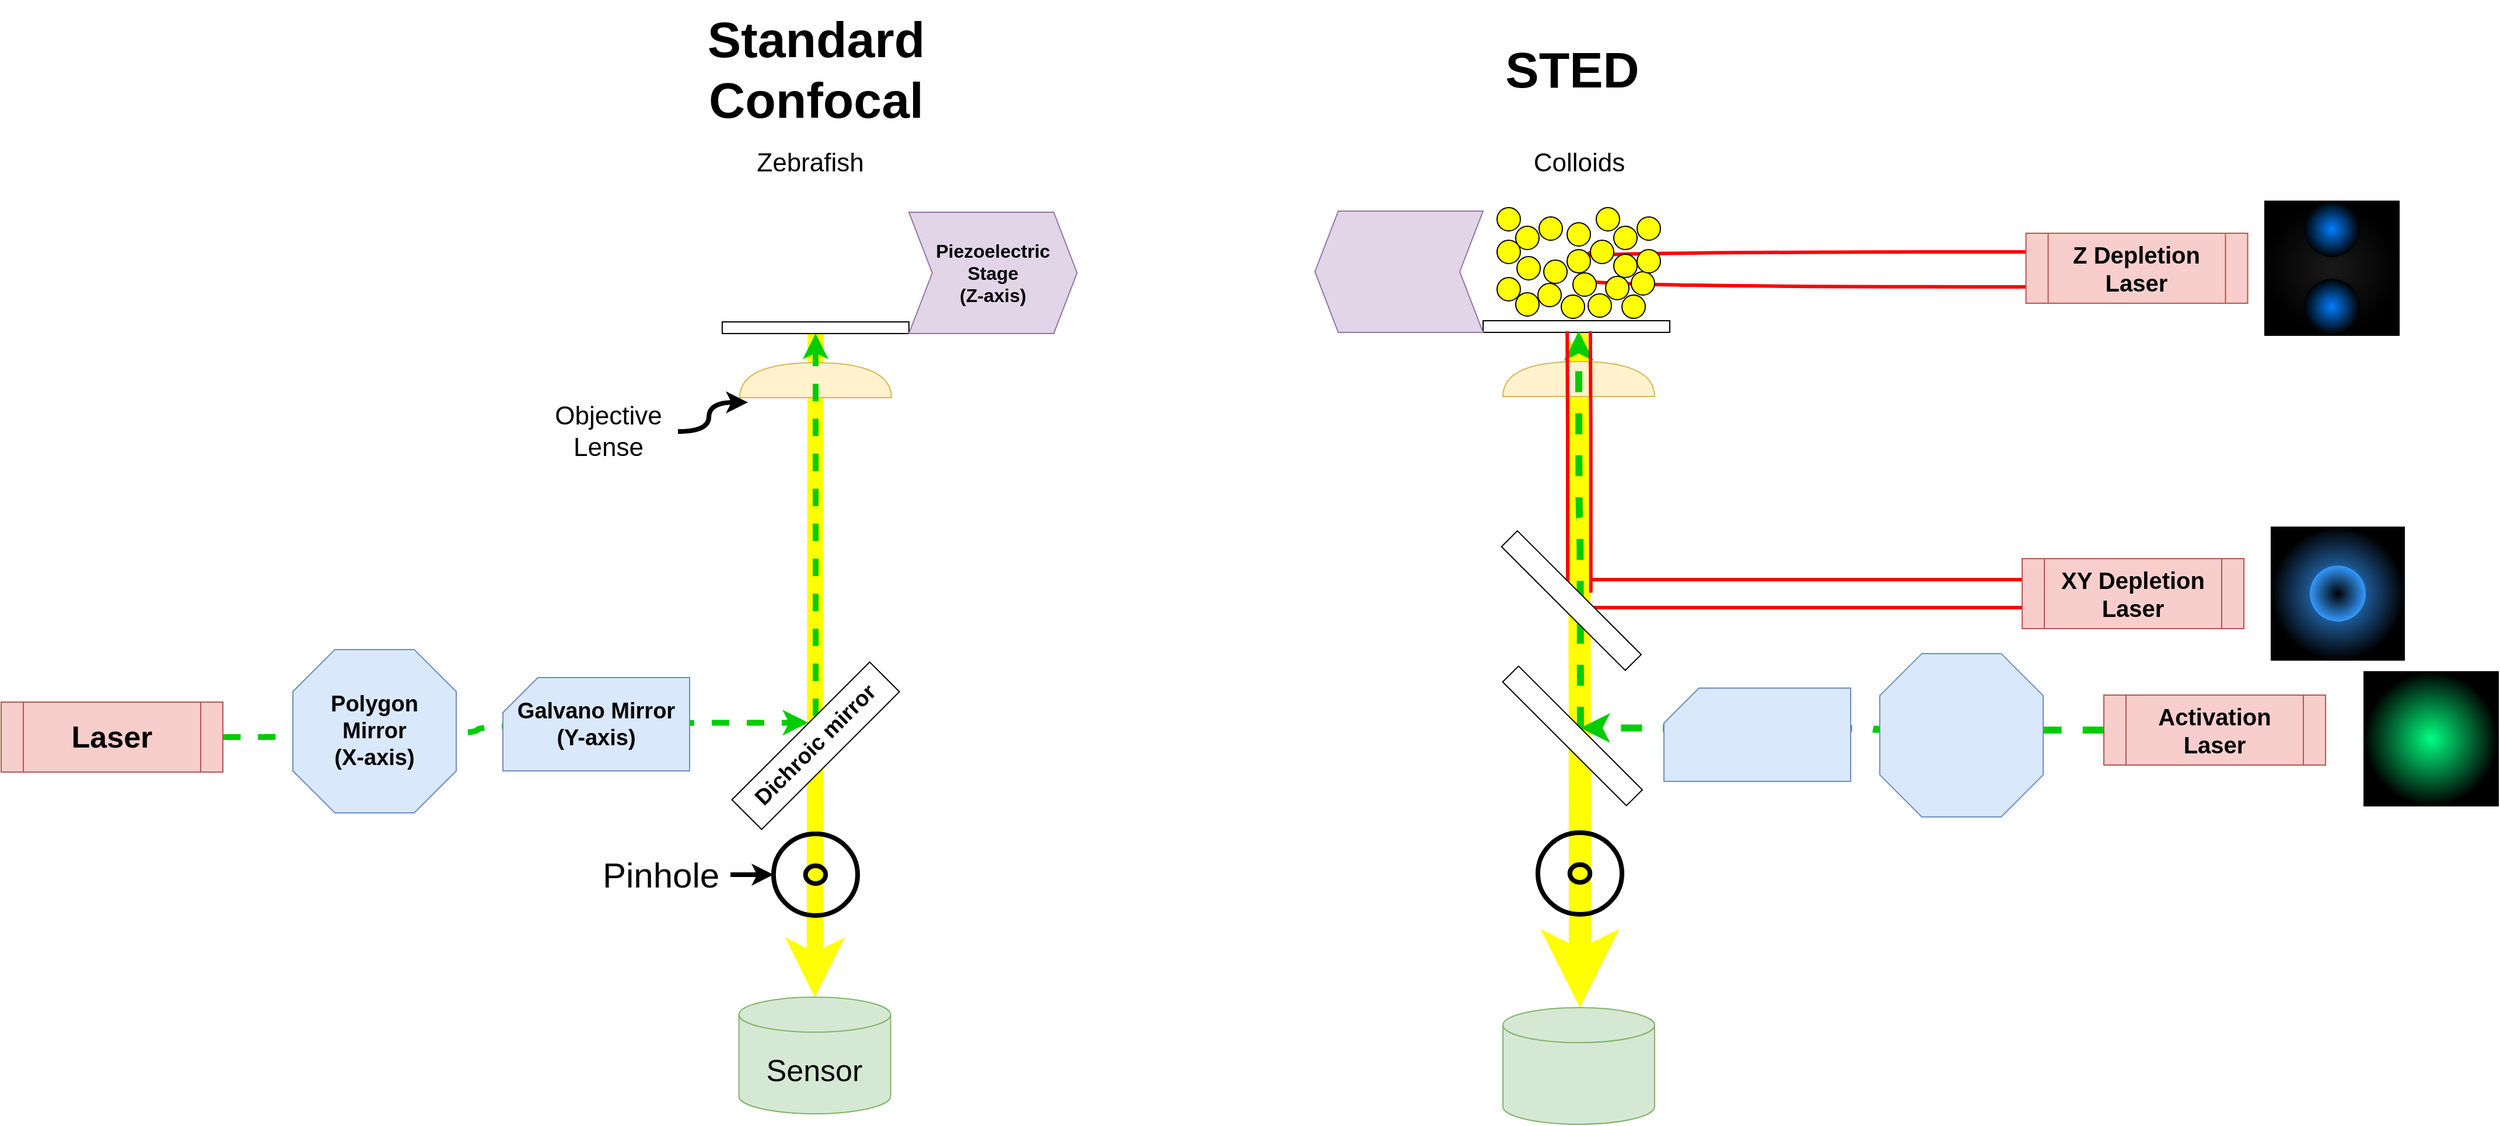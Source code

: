 <mxfile version="21.0.2" type="github">
  <diagram name="Page-1" id="rfTB88PtztDD6QiXPqUX">
    <mxGraphModel dx="2390" dy="2278" grid="1" gridSize="10" guides="1" tooltips="1" connect="1" arrows="1" fold="1" page="1" pageScale="1" pageWidth="850" pageHeight="1100" math="0" shadow="0">
      <root>
        <mxCell id="0" />
        <mxCell id="1" parent="0" />
        <mxCell id="zdLp4twTZFmAa2jSE-gs-46" style="edgeStyle=orthogonalEdgeStyle;curved=1;orthogonalLoop=1;jettySize=auto;html=1;strokeColor=#FF0000;strokeWidth=3;fontSize=26;endArrow=classic;endFill=1;shape=link;endSize=2;width=22;startSize=2;" parent="1" source="zdLp4twTZFmAa2jSE-gs-40" edge="1">
          <mxGeometry relative="1" as="geometry">
            <mxPoint x="1372" y="354" as="targetPoint" />
          </mxGeometry>
        </mxCell>
        <mxCell id="2qLwpXiGVFQXro_hTRAZ-9" style="edgeStyle=orthogonalEdgeStyle;curved=1;orthogonalLoop=1;jettySize=auto;html=1;strokeColor=#FF0000;strokeWidth=3;fontSize=26;endArrow=classic;endFill=1;" edge="1" parent="1" source="2qLwpXiGVFQXro_hTRAZ-7">
          <mxGeometry relative="1" as="geometry">
            <mxPoint x="1375.26" y="75" as="targetPoint" />
            <mxPoint x="1755" y="75" as="sourcePoint" />
            <Array as="points">
              <mxPoint x="1375" y="91" />
            </Array>
          </mxGeometry>
        </mxCell>
        <mxCell id="2qLwpXiGVFQXro_hTRAZ-6" style="edgeStyle=orthogonalEdgeStyle;curved=1;orthogonalLoop=1;jettySize=auto;html=1;strokeColor=#FF0000;strokeWidth=3;fontSize=26;endArrow=classic;endFill=1;" edge="1" parent="1" source="2qLwpXiGVFQXro_hTRAZ-7">
          <mxGeometry relative="1" as="geometry">
            <mxPoint x="1375.26" y="75" as="targetPoint" />
            <Array as="points">
              <mxPoint x="1375" y="61" />
            </Array>
          </mxGeometry>
        </mxCell>
        <mxCell id="zdLp4twTZFmAa2jSE-gs-45" style="edgeStyle=orthogonalEdgeStyle;curved=1;orthogonalLoop=1;jettySize=auto;html=1;strokeColor=#FFFF00;strokeWidth=19;fontSize=26;endArrow=classic;endFill=1;entryX=0.5;entryY=0;entryDx=0;entryDy=0;entryPerimeter=0;" parent="1" target="zdLp4twTZFmAa2jSE-gs-36" edge="1">
          <mxGeometry relative="1" as="geometry">
            <mxPoint x="1370" y="130" as="sourcePoint" />
            <mxPoint x="1373" y="669" as="targetPoint" />
            <Array as="points">
              <mxPoint x="1373" y="130" />
              <mxPoint x="1373" y="709" />
            </Array>
          </mxGeometry>
        </mxCell>
        <mxCell id="zdLp4twTZFmAa2jSE-gs-26" style="edgeStyle=orthogonalEdgeStyle;curved=1;orthogonalLoop=1;jettySize=auto;html=1;strokeColor=#FFFF00;strokeWidth=14;fontSize=26;endArrow=classic;endFill=1;" parent="1" source="zdLp4twTZFmAa2jSE-gs-3" target="zdLp4twTZFmAa2jSE-gs-25" edge="1">
          <mxGeometry relative="1" as="geometry" />
        </mxCell>
        <mxCell id="zdLp4twTZFmAa2jSE-gs-3" value="" style="rounded=0;whiteSpace=wrap;html=1;fontSize=19;fontStyle=1" parent="1" vertex="1">
          <mxGeometry x="637.95" y="121" width="160" height="10" as="geometry" />
        </mxCell>
        <mxCell id="zdLp4twTZFmAa2jSE-gs-4" value="" style="shape=or;whiteSpace=wrap;html=1;rotation=-90;fontSize=19;fontStyle=1;fillColor=#fff2cc;strokeColor=#d6b656;" parent="1" vertex="1">
          <mxGeometry x="702.95" y="106" width="30" height="130" as="geometry" />
        </mxCell>
        <mxCell id="zdLp4twTZFmAa2jSE-gs-24" style="edgeStyle=orthogonalEdgeStyle;curved=1;orthogonalLoop=1;jettySize=auto;html=1;entryX=0.5;entryY=1;entryDx=0;entryDy=0;strokeColor=#00CC00;strokeWidth=5;fontSize=26;endArrow=classic;endFill=1;dashed=1;" parent="1" source="zdLp4twTZFmAa2jSE-gs-9" target="zdLp4twTZFmAa2jSE-gs-3" edge="1">
          <mxGeometry relative="1" as="geometry" />
        </mxCell>
        <mxCell id="zdLp4twTZFmAa2jSE-gs-9" value="Dichroic mirror" style="rounded=0;whiteSpace=wrap;html=1;rotation=-45;fontSize=19;fontStyle=1" parent="1" vertex="1">
          <mxGeometry x="634.54" y="466.45" width="166.97" height="36" as="geometry" />
        </mxCell>
        <mxCell id="zdLp4twTZFmAa2jSE-gs-23" style="edgeStyle=orthogonalEdgeStyle;orthogonalLoop=1;jettySize=auto;html=1;entryX=0.557;entryY=-0.012;entryDx=0;entryDy=0;fontSize=26;strokeColor=#00CC00;strokeWidth=5;curved=1;endArrow=classic;endFill=1;entryPerimeter=0;dashed=1;" parent="1" source="zdLp4twTZFmAa2jSE-gs-12" target="zdLp4twTZFmAa2jSE-gs-9" edge="1">
          <mxGeometry relative="1" as="geometry" />
        </mxCell>
        <mxCell id="zdLp4twTZFmAa2jSE-gs-12" value="Laser" style="shape=process;whiteSpace=wrap;html=1;backgroundOutline=1;fontSize=26;fontStyle=1;fillColor=#f8cecc;strokeColor=#b85450;" parent="1" vertex="1">
          <mxGeometry x="20" y="447" width="190" height="60" as="geometry" />
        </mxCell>
        <mxCell id="zdLp4twTZFmAa2jSE-gs-15" value="Polygon &lt;br&gt;Mirror&lt;br style=&quot;font-size: 19px;&quot;&gt;(X-axis)" style="whiteSpace=wrap;html=1;shape=mxgraph.basic.octagon2;align=center;verticalAlign=middle;dx=18;fontSize=19;fontStyle=1;fillColor=#dae8fc;strokeColor=#6c8ebf;" parent="1" vertex="1">
          <mxGeometry x="270" y="402" width="140" height="140" as="geometry" />
        </mxCell>
        <mxCell id="zdLp4twTZFmAa2jSE-gs-21" value="Galvano Mirror&lt;br&gt;(Y-axis)" style="shape=card;whiteSpace=wrap;html=1;fontSize=19;fontStyle=1;fillColor=#dae8fc;strokeColor=#6c8ebf;" parent="1" vertex="1">
          <mxGeometry x="450" y="426" width="160" height="80" as="geometry" />
        </mxCell>
        <mxCell id="zdLp4twTZFmAa2jSE-gs-25" value="Sensor" style="shape=cylinder3;whiteSpace=wrap;html=1;boundedLbl=1;backgroundOutline=1;size=15;fontSize=26;fillColor=#d5e8d4;strokeColor=#82b366;" parent="1" vertex="1">
          <mxGeometry x="652.28" y="700" width="129.97" height="100" as="geometry" />
        </mxCell>
        <mxCell id="zdLp4twTZFmAa2jSE-gs-28" value="" style="verticalLabelPosition=bottom;verticalAlign=top;html=1;shape=mxgraph.basic.donut;dx=27.4;strokeWidth=4;fontSize=26;fillColor=none;" parent="1" vertex="1">
          <mxGeometry x="681.92" y="560" width="72.05" height="70" as="geometry" />
        </mxCell>
        <mxCell id="zdLp4twTZFmAa2jSE-gs-31" value="" style="rounded=0;whiteSpace=wrap;html=1;fontSize=19;fontStyle=1" parent="1" vertex="1">
          <mxGeometry x="1290" y="120" width="160" height="10" as="geometry" />
        </mxCell>
        <mxCell id="zdLp4twTZFmAa2jSE-gs-32" value="" style="shape=or;whiteSpace=wrap;html=1;rotation=-90;fontSize=19;fontStyle=1;fillColor=#fff2cc;strokeColor=#d6b656;" parent="1" vertex="1">
          <mxGeometry x="1357" y="105" width="30" height="130" as="geometry" />
        </mxCell>
        <mxCell id="zdLp4twTZFmAa2jSE-gs-42" style="edgeStyle=orthogonalEdgeStyle;curved=1;orthogonalLoop=1;jettySize=auto;html=1;exitX=0.5;exitY=0;exitDx=0;exitDy=0;strokeColor=#00CC00;strokeWidth=6;fontSize=26;endArrow=classic;endFill=1;dashed=1;" parent="1" source="zdLp4twTZFmAa2jSE-gs-35" edge="1">
          <mxGeometry relative="1" as="geometry">
            <mxPoint x="1372" y="129" as="targetPoint" />
            <Array as="points">
              <mxPoint x="1373" y="289" />
              <mxPoint x="1372" y="289" />
            </Array>
          </mxGeometry>
        </mxCell>
        <mxCell id="zdLp4twTZFmAa2jSE-gs-36" value="" style="shape=cylinder3;whiteSpace=wrap;html=1;boundedLbl=1;backgroundOutline=1;size=15;fontSize=26;fillColor=#d5e8d4;strokeColor=#82b366;" parent="1" vertex="1">
          <mxGeometry x="1307.02" y="709" width="129.97" height="100" as="geometry" />
        </mxCell>
        <mxCell id="zdLp4twTZFmAa2jSE-gs-37" value="" style="verticalLabelPosition=bottom;verticalAlign=top;html=1;shape=mxgraph.basic.donut;dx=27.4;strokeWidth=4;fontSize=26;fillColor=none;" parent="1" vertex="1">
          <mxGeometry x="1336.97" y="559" width="72.05" height="70" as="geometry" />
        </mxCell>
        <mxCell id="zdLp4twTZFmAa2jSE-gs-47" style="edgeStyle=orthogonalEdgeStyle;shape=link;curved=1;orthogonalLoop=1;jettySize=auto;html=1;exitX=0.5;exitY=0;exitDx=0;exitDy=0;strokeColor=#FF0000;strokeWidth=3;fontSize=26;endArrow=classic;endFill=1;endSize=2;startSize=2;width=17.84;" parent="1" source="zdLp4twTZFmAa2jSE-gs-38" edge="1">
          <mxGeometry relative="1" as="geometry">
            <mxPoint x="1372" y="129" as="targetPoint" />
          </mxGeometry>
        </mxCell>
        <mxCell id="zdLp4twTZFmAa2jSE-gs-38" value="" style="rounded=0;whiteSpace=wrap;html=1;rotation=-45;fontSize=19;fontStyle=1;flipH=1;flipV=1;direction=south;" parent="1" vertex="1">
          <mxGeometry x="1356" y="285" width="19.26" height="150" as="geometry" />
        </mxCell>
        <mxCell id="zdLp4twTZFmAa2jSE-gs-41" style="edgeStyle=orthogonalEdgeStyle;curved=1;orthogonalLoop=1;jettySize=auto;html=1;entryX=0.5;entryY=0;entryDx=0;entryDy=0;strokeColor=#00CC00;strokeWidth=6;fontSize=26;endArrow=classic;endFill=1;dashed=1;" parent="1" source="zdLp4twTZFmAa2jSE-gs-39" target="zdLp4twTZFmAa2jSE-gs-35" edge="1">
          <mxGeometry relative="1" as="geometry" />
        </mxCell>
        <mxCell id="zdLp4twTZFmAa2jSE-gs-39" value="Activation&lt;br style=&quot;font-size: 20px;&quot;&gt;Laser" style="shape=process;whiteSpace=wrap;html=1;backgroundOutline=1;fontSize=20;fontStyle=1;fillColor=#f8cecc;strokeColor=#b85450;" parent="1" vertex="1">
          <mxGeometry x="1822" y="441" width="190" height="60" as="geometry" />
        </mxCell>
        <mxCell id="zdLp4twTZFmAa2jSE-gs-40" value="XY Depletion&lt;br style=&quot;font-size: 20px;&quot;&gt;Laser" style="shape=process;whiteSpace=wrap;html=1;backgroundOutline=1;fontSize=20;fontStyle=1;fillColor=#f8cecc;strokeColor=#b85450;" parent="1" vertex="1">
          <mxGeometry x="1752" y="324" width="190" height="60" as="geometry" />
        </mxCell>
        <mxCell id="zdLp4twTZFmAa2jSE-gs-35" value="" style="rounded=0;whiteSpace=wrap;html=1;rotation=-45;fontSize=19;fontStyle=1;flipH=1;flipV=1;direction=south;" parent="1" vertex="1">
          <mxGeometry x="1357" y="401" width="19.26" height="150" as="geometry" />
        </mxCell>
        <mxCell id="zdLp4twTZFmAa2jSE-gs-49" value="" style="shape=image;verticalLabelPosition=bottom;labelBackgroundColor=default;verticalAlign=top;aspect=fixed;imageAspect=0;image=https://upload.wikimedia.org/wikipedia/commons/6/61/201108_zebrafish.png;" parent="1" vertex="1">
          <mxGeometry x="620" y="32" width="186.53" height="74" as="geometry" />
        </mxCell>
        <mxCell id="zdLp4twTZFmAa2jSE-gs-50" value="" style="ellipse;whiteSpace=wrap;html=1;aspect=fixed;strokeWidth=1;fontSize=20;fillColor=#FFFF00;" parent="1" vertex="1">
          <mxGeometry x="1319.02" y="65" width="20" height="20" as="geometry" />
        </mxCell>
        <mxCell id="zdLp4twTZFmAa2jSE-gs-51" value="" style="ellipse;whiteSpace=wrap;html=1;aspect=fixed;strokeWidth=1;fontSize=20;fillColor=#FFFF00;" parent="1" vertex="1">
          <mxGeometry x="1337.97" y="31" width="20" height="20" as="geometry" />
        </mxCell>
        <mxCell id="zdLp4twTZFmAa2jSE-gs-52" value="" style="ellipse;whiteSpace=wrap;html=1;aspect=fixed;strokeWidth=1;fontSize=20;fillColor=#FFFF00;" parent="1" vertex="1">
          <mxGeometry x="1342.01" y="68" width="20" height="20" as="geometry" />
        </mxCell>
        <mxCell id="zdLp4twTZFmAa2jSE-gs-53" value="" style="ellipse;whiteSpace=wrap;html=1;aspect=fixed;strokeWidth=1;fontSize=20;fillColor=#FFFF00;" parent="1" vertex="1">
          <mxGeometry x="1337" y="88" width="20" height="20" as="geometry" />
        </mxCell>
        <mxCell id="zdLp4twTZFmAa2jSE-gs-54" value="" style="ellipse;whiteSpace=wrap;html=1;aspect=fixed;strokeWidth=1;fontSize=20;fillColor=#FFFF00;" parent="1" vertex="1">
          <mxGeometry x="1367" y="79" width="20" height="20" as="geometry" />
        </mxCell>
        <mxCell id="zdLp4twTZFmAa2jSE-gs-55" value="" style="ellipse;whiteSpace=wrap;html=1;aspect=fixed;strokeWidth=1;fontSize=20;fillColor=#FFFF00;" parent="1" vertex="1">
          <mxGeometry x="1317.97" y="39" width="20" height="20" as="geometry" />
        </mxCell>
        <mxCell id="zdLp4twTZFmAa2jSE-gs-56" value="" style="ellipse;whiteSpace=wrap;html=1;aspect=fixed;strokeWidth=1;fontSize=20;fillColor=#FFFF00;" parent="1" vertex="1">
          <mxGeometry x="1317.97" y="96" width="20" height="20" as="geometry" />
        </mxCell>
        <mxCell id="zdLp4twTZFmAa2jSE-gs-57" value="" style="ellipse;whiteSpace=wrap;html=1;aspect=fixed;strokeWidth=1;fontSize=20;fillColor=#FFFF00;" parent="1" vertex="1">
          <mxGeometry x="1301.97" y="83" width="20" height="20" as="geometry" />
        </mxCell>
        <mxCell id="zdLp4twTZFmAa2jSE-gs-58" value="" style="ellipse;whiteSpace=wrap;html=1;aspect=fixed;strokeWidth=1;fontSize=20;fillColor=#FFFF00;rotation=-30;" parent="1" vertex="1">
          <mxGeometry x="1362" y="59" width="20" height="20" as="geometry" />
        </mxCell>
        <mxCell id="zdLp4twTZFmAa2jSE-gs-59" value="" style="ellipse;whiteSpace=wrap;html=1;aspect=fixed;strokeWidth=1;fontSize=20;fillColor=#FFFF00;" parent="1" vertex="1">
          <mxGeometry x="1402" y="63" width="20" height="20" as="geometry" />
        </mxCell>
        <mxCell id="zdLp4twTZFmAa2jSE-gs-60" value="" style="ellipse;whiteSpace=wrap;html=1;aspect=fixed;strokeWidth=1;fontSize=20;fillColor=#FFFF00;" parent="1" vertex="1">
          <mxGeometry x="1357" y="98" width="20" height="20" as="geometry" />
        </mxCell>
        <mxCell id="zdLp4twTZFmAa2jSE-gs-61" value="" style="ellipse;whiteSpace=wrap;html=1;aspect=fixed;strokeWidth=1;fontSize=20;fillColor=#FFFF00;" parent="1" vertex="1">
          <mxGeometry x="1301.97" y="51" width="20" height="20" as="geometry" />
        </mxCell>
        <mxCell id="zdLp4twTZFmAa2jSE-gs-62" value="" style="ellipse;whiteSpace=wrap;html=1;aspect=fixed;strokeWidth=1;fontSize=20;fillColor=#FFFF00;" parent="1" vertex="1">
          <mxGeometry x="1380" y="97" width="20" height="20" as="geometry" />
        </mxCell>
        <mxCell id="zdLp4twTZFmAa2jSE-gs-63" value="" style="ellipse;whiteSpace=wrap;html=1;aspect=fixed;strokeWidth=1;fontSize=20;fillColor=#FFFF00;" parent="1" vertex="1">
          <mxGeometry x="1382" y="51" width="20" height="20" as="geometry" />
        </mxCell>
        <mxCell id="zdLp4twTZFmAa2jSE-gs-64" value="" style="ellipse;whiteSpace=wrap;html=1;aspect=fixed;strokeWidth=1;fontSize=20;fillColor=#FFFF00;" parent="1" vertex="1">
          <mxGeometry x="1395" y="82" width="20" height="20" as="geometry" />
        </mxCell>
        <mxCell id="zdLp4twTZFmAa2jSE-gs-65" value="" style="ellipse;whiteSpace=wrap;html=1;aspect=fixed;strokeWidth=1;fontSize=20;fillColor=#FFFF00;" parent="1" vertex="1">
          <mxGeometry x="1402" y="39" width="20" height="20" as="geometry" />
        </mxCell>
        <mxCell id="zdLp4twTZFmAa2jSE-gs-66" value="" style="ellipse;whiteSpace=wrap;html=1;aspect=fixed;strokeWidth=1;fontSize=20;fillColor=#FFFF00;" parent="1" vertex="1">
          <mxGeometry x="1362.01" y="36" width="20" height="20" as="geometry" />
        </mxCell>
        <mxCell id="zdLp4twTZFmAa2jSE-gs-67" value="" style="ellipse;whiteSpace=wrap;html=1;aspect=fixed;strokeWidth=1;fontSize=20;fillColor=#FFFF00;" parent="1" vertex="1">
          <mxGeometry x="1409.02" y="98" width="20" height="20" as="geometry" />
        </mxCell>
        <mxCell id="zdLp4twTZFmAa2jSE-gs-68" value="" style="ellipse;whiteSpace=wrap;html=1;aspect=fixed;strokeWidth=1;fontSize=20;fillColor=#FFFF00;" parent="1" vertex="1">
          <mxGeometry x="1416.99" y="78" width="20" height="20" as="geometry" />
        </mxCell>
        <mxCell id="zdLp4twTZFmAa2jSE-gs-69" value="" style="ellipse;whiteSpace=wrap;html=1;aspect=fixed;strokeWidth=1;fontSize=20;fillColor=#FFFF00;" parent="1" vertex="1">
          <mxGeometry x="1422" y="59" width="20" height="20" as="geometry" />
        </mxCell>
        <mxCell id="zdLp4twTZFmAa2jSE-gs-70" value="" style="ellipse;whiteSpace=wrap;html=1;aspect=fixed;strokeWidth=1;fontSize=20;fillColor=#FFFF00;" parent="1" vertex="1">
          <mxGeometry x="1387" y="23" width="20" height="20" as="geometry" />
        </mxCell>
        <mxCell id="zdLp4twTZFmAa2jSE-gs-71" value="" style="ellipse;whiteSpace=wrap;html=1;aspect=fixed;strokeWidth=1;fontSize=20;fillColor=#FFFF00;" parent="1" vertex="1">
          <mxGeometry x="1422" y="31" width="20" height="20" as="geometry" />
        </mxCell>
        <mxCell id="zdLp4twTZFmAa2jSE-gs-72" value="" style="ellipse;whiteSpace=wrap;html=1;aspect=fixed;strokeWidth=1;fontSize=20;fillColor=#FFFF00;" parent="1" vertex="1">
          <mxGeometry x="1301.97" y="23" width="20" height="20" as="geometry" />
        </mxCell>
        <mxCell id="zdLp4twTZFmAa2jSE-gs-73" value="Standard&lt;br style=&quot;font-size: 43px;&quot;&gt;Confocal" style="text;html=1;align=center;verticalAlign=middle;resizable=0;points=[];autosize=1;strokeColor=none;fillColor=none;fontSize=43;fontStyle=1" parent="1" vertex="1">
          <mxGeometry x="613.03" y="-155" width="210" height="120" as="geometry" />
        </mxCell>
        <mxCell id="zdLp4twTZFmAa2jSE-gs-74" value="STED" style="text;html=1;align=center;verticalAlign=middle;resizable=0;points=[];autosize=1;strokeColor=none;fillColor=none;fontSize=43;fontStyle=1" parent="1" vertex="1">
          <mxGeometry x="1295.63" y="-130" width="140" height="70" as="geometry" />
        </mxCell>
        <mxCell id="zdLp4twTZFmAa2jSE-gs-77" style="edgeStyle=orthogonalEdgeStyle;curved=1;orthogonalLoop=1;jettySize=auto;html=1;strokeColor=#000000;strokeWidth=4;fontSize=30;endArrow=classic;endFill=1;" parent="1" source="zdLp4twTZFmAa2jSE-gs-76" target="zdLp4twTZFmAa2jSE-gs-28" edge="1">
          <mxGeometry relative="1" as="geometry" />
        </mxCell>
        <mxCell id="zdLp4twTZFmAa2jSE-gs-76" value="Pinhole" style="text;html=1;align=center;verticalAlign=middle;resizable=0;points=[];autosize=1;strokeColor=none;fillColor=none;fontSize=30;" parent="1" vertex="1">
          <mxGeometry x="525" y="570" width="120" height="50" as="geometry" />
        </mxCell>
        <mxCell id="zdLp4twTZFmAa2jSE-gs-81" style="edgeStyle=orthogonalEdgeStyle;curved=1;orthogonalLoop=1;jettySize=auto;html=1;entryX=-0.133;entryY=0.054;entryDx=0;entryDy=0;entryPerimeter=0;strokeColor=#000000;strokeWidth=4;fontSize=22;endArrow=classic;endFill=1;" parent="1" source="zdLp4twTZFmAa2jSE-gs-78" target="zdLp4twTZFmAa2jSE-gs-4" edge="1">
          <mxGeometry relative="1" as="geometry" />
        </mxCell>
        <mxCell id="zdLp4twTZFmAa2jSE-gs-78" value="Objective&lt;br&gt;Lense" style="text;html=1;align=center;verticalAlign=middle;resizable=0;points=[];autosize=1;strokeColor=none;fillColor=none;fontSize=22;" parent="1" vertex="1">
          <mxGeometry x="480.0" y="180" width="120" height="70" as="geometry" />
        </mxCell>
        <mxCell id="2qLwpXiGVFQXro_hTRAZ-2" value="Piezoelectric &lt;br style=&quot;font-size: 16px;&quot;&gt;Stage&lt;br&gt;(Z-axis)" style="shape=step;perimeter=stepPerimeter;whiteSpace=wrap;html=1;fixedSize=1;fillColor=#e1d5e7;strokeColor=#9673a6;fontSize=16;fontStyle=1" vertex="1" parent="1">
          <mxGeometry x="797.95" y="27" width="144.1" height="104" as="geometry" />
        </mxCell>
        <mxCell id="2qLwpXiGVFQXro_hTRAZ-4" value="Zebrafish" style="text;html=1;align=center;verticalAlign=middle;resizable=0;points=[];autosize=1;strokeColor=none;fillColor=none;fontSize=22;" vertex="1" parent="1">
          <mxGeometry x="653.26" y="-35" width="120" height="40" as="geometry" />
        </mxCell>
        <mxCell id="2qLwpXiGVFQXro_hTRAZ-5" value="Colloids" style="text;html=1;align=center;verticalAlign=middle;resizable=0;points=[];autosize=1;strokeColor=none;fillColor=none;fontSize=22;" vertex="1" parent="1">
          <mxGeometry x="1322.01" y="-35" width="100" height="40" as="geometry" />
        </mxCell>
        <mxCell id="2qLwpXiGVFQXro_hTRAZ-7" value="Z Depletion&lt;br style=&quot;font-size: 20px;&quot;&gt;Laser" style="shape=process;whiteSpace=wrap;html=1;backgroundOutline=1;fontSize=20;fontStyle=1;fillColor=#f8cecc;strokeColor=#b85450;" vertex="1" parent="1">
          <mxGeometry x="1755.26" y="45" width="190" height="60" as="geometry" />
        </mxCell>
        <mxCell id="2qLwpXiGVFQXro_hTRAZ-10" value="" style="whiteSpace=wrap;html=1;shape=mxgraph.basic.octagon2;align=center;verticalAlign=middle;dx=18;fontSize=19;fontStyle=1;fillColor=#dae8fc;strokeColor=#6c8ebf;" vertex="1" parent="1">
          <mxGeometry x="1630" y="405.45" width="140" height="140" as="geometry" />
        </mxCell>
        <mxCell id="2qLwpXiGVFQXro_hTRAZ-11" value="&lt;br&gt;" style="shape=card;whiteSpace=wrap;html=1;fontSize=19;fontStyle=1;fillColor=#dae8fc;strokeColor=#6c8ebf;" vertex="1" parent="1">
          <mxGeometry x="1445" y="435" width="160" height="80" as="geometry" />
        </mxCell>
        <mxCell id="2qLwpXiGVFQXro_hTRAZ-16" value="" style="whiteSpace=wrap;html=1;aspect=fixed;gradientColor=#000000;gradientDirection=radial;fillColor=#3399FF;" vertex="1" parent="1">
          <mxGeometry x="1965.5" y="297" width="114" height="114" as="geometry" />
        </mxCell>
        <mxCell id="2qLwpXiGVFQXro_hTRAZ-17" value="" style="ellipse;whiteSpace=wrap;html=1;aspect=fixed;gradientColor=#3399FF;gradientDirection=radial;fillColor=#000000;strokeColor=none;" vertex="1" parent="1">
          <mxGeometry x="1998.5" y="330" width="48" height="48" as="geometry" />
        </mxCell>
        <mxCell id="2qLwpXiGVFQXro_hTRAZ-18" value="" style="whiteSpace=wrap;html=1;aspect=fixed;gradientColor=#000000;gradientDirection=radial;fillColor=#FFFFFF;" vertex="1" parent="1">
          <mxGeometry x="2045" y="421" width="115" height="115" as="geometry" />
        </mxCell>
        <mxCell id="2qLwpXiGVFQXro_hTRAZ-19" value="" style="ellipse;whiteSpace=wrap;html=1;aspect=fixed;gradientColor=#000000;gradientDirection=radial;fillColor=#00FF80;" vertex="1" parent="1">
          <mxGeometry x="2045" y="421" width="115" height="115" as="geometry" />
        </mxCell>
        <mxCell id="2qLwpXiGVFQXro_hTRAZ-20" value="" style="whiteSpace=wrap;html=1;aspect=fixed;gradientColor=#000000;gradientDirection=radial;fillColor=#1A1A1A;" vertex="1" parent="1">
          <mxGeometry x="1960" y="17.5" width="115" height="115" as="geometry" />
        </mxCell>
        <mxCell id="2qLwpXiGVFQXro_hTRAZ-21" value="" style="ellipse;whiteSpace=wrap;html=1;aspect=fixed;gradientColor=#000000;gradientDirection=radial;fillColor=#007FFF;strokeColor=none;" vertex="1" parent="1">
          <mxGeometry x="1993.5" y="17.5" width="48" height="48" as="geometry" />
        </mxCell>
        <mxCell id="2qLwpXiGVFQXro_hTRAZ-22" value="" style="ellipse;whiteSpace=wrap;html=1;aspect=fixed;gradientColor=#000000;gradientDirection=radial;fillColor=#007FFF;strokeColor=none;" vertex="1" parent="1">
          <mxGeometry x="1993.5" y="84" width="48" height="48" as="geometry" />
        </mxCell>
        <mxCell id="2qLwpXiGVFQXro_hTRAZ-23" value="" style="shape=step;perimeter=stepPerimeter;whiteSpace=wrap;html=1;fixedSize=1;rotation=-180;fillColor=#e1d5e7;strokeColor=#9673a6;" vertex="1" parent="1">
          <mxGeometry x="1145.9" y="26" width="144.1" height="104" as="geometry" />
        </mxCell>
      </root>
    </mxGraphModel>
  </diagram>
</mxfile>
